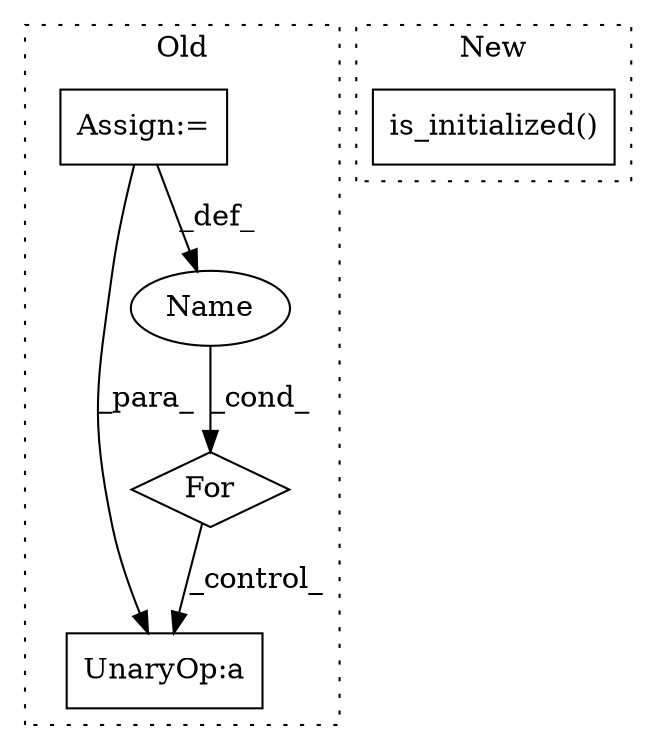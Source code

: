 digraph G {
subgraph cluster0 {
1 [label="For" a="107" s="10038,10064" l="4,14" shape="diamond"];
3 [label="UnaryOp:a" a="61" s="10084" l="22" shape="box"];
4 [label="Name" a="87" s="10042" l="3" shape="ellipse"];
5 [label="Assign:=" a="68" s="9495" l="3" shape="box"];
label = "Old";
style="dotted";
}
subgraph cluster1 {
2 [label="is_initialized()" a="75" s="9959" l="38" shape="box"];
label = "New";
style="dotted";
}
1 -> 3 [label="_control_"];
4 -> 1 [label="_cond_"];
5 -> 3 [label="_para_"];
5 -> 4 [label="_def_"];
}